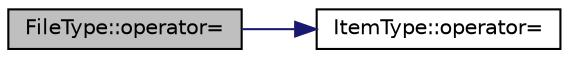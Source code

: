 digraph "FileType::operator="
{
 // LATEX_PDF_SIZE
  edge [fontname="Helvetica",fontsize="10",labelfontname="Helvetica",labelfontsize="10"];
  node [fontname="Helvetica",fontsize="10",shape=record];
  rankdir="LR";
  Node43 [label="FileType::operator=",height=0.2,width=0.4,color="black", fillcolor="grey75", style="filled", fontcolor="black",tooltip="Doing Deep copy by copy assignment operator."];
  Node43 -> Node44 [color="midnightblue",fontsize="10",style="solid",fontname="Helvetica"];
  Node44 [label="ItemType::operator=",height=0.2,width=0.4,color="black", fillcolor="white", style="filled",URL="$class_item_type.html#a567419a8ab4bd5824377b39747252524",tooltip="Doing Deep copy by copy assignment operator."];
}
